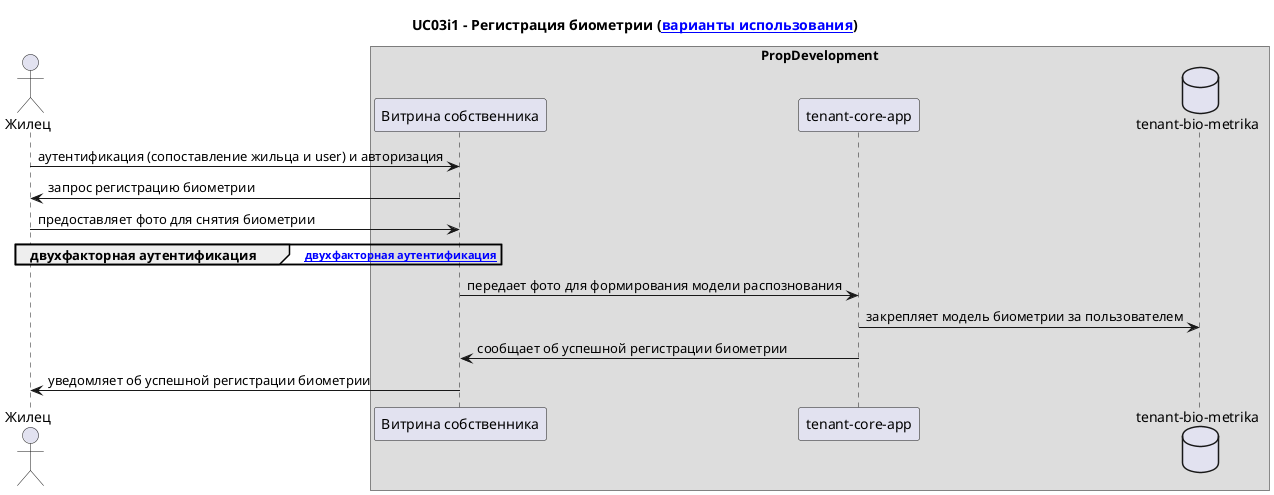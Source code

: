 @startuml

title UC03i1 - Регистрация биометрии ([[./uc.puml варианты использования]])

actor Жилец as Tenant

box "PropDevelopment"
    participant "Витрина собственника" as MobileApp
    participant "tenant-core-app" as TenantCoreApp
    database "tenant-bio-metrika" as TenantBioMetrika
end box

Tenant -> MobileApp: аутентификация (сопоставление жильца и user) и авторизация
MobileApp -> Tenant: запрос регистрацию биометрии
Tenant -> MobileApp: предоставляет фото для снятия биометрии
group двухфакторная аутентификация [[UC06.puml двухфакторная аутентификация]]
end group
MobileApp -> TenantCoreApp: передает фото для формирования модели распознования
TenantCoreApp -> TenantBioMetrika: закрепляет модель биометрии за пользователем
TenantCoreApp -> MobileApp: сообщает об успешной регистрации биометрии
MobileApp -> Tenant: уведомляет об успешной регистрации биометрии

@enduml